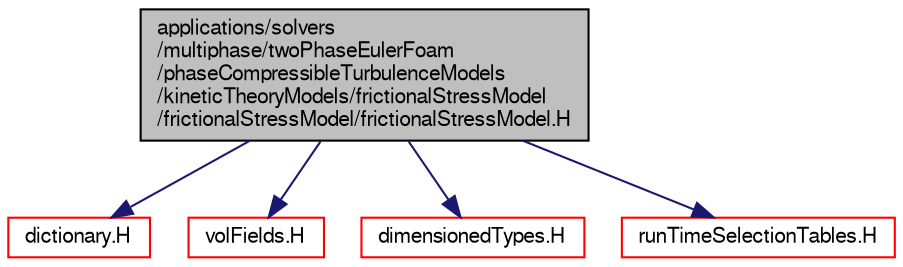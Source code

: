 digraph "applications/solvers/multiphase/twoPhaseEulerFoam/phaseCompressibleTurbulenceModels/kineticTheoryModels/frictionalStressModel/frictionalStressModel/frictionalStressModel.H"
{
  bgcolor="transparent";
  edge [fontname="FreeSans",fontsize="10",labelfontname="FreeSans",labelfontsize="10"];
  node [fontname="FreeSans",fontsize="10",shape=record];
  Node1 [label="applications/solvers\l/multiphase/twoPhaseEulerFoam\l/phaseCompressibleTurbulenceModels\l/kineticTheoryModels/frictionalStressModel\l/frictionalStressModel/frictionalStressModel.H",height=0.2,width=0.4,color="black", fillcolor="grey75", style="filled" fontcolor="black"];
  Node1 -> Node2 [color="midnightblue",fontsize="10",style="solid",fontname="FreeSans"];
  Node2 [label="dictionary.H",height=0.2,width=0.4,color="red",URL="$a07225.html"];
  Node1 -> Node3 [color="midnightblue",fontsize="10",style="solid",fontname="FreeSans"];
  Node3 [label="volFields.H",height=0.2,width=0.4,color="red",URL="$a05178.html"];
  Node1 -> Node4 [color="midnightblue",fontsize="10",style="solid",fontname="FreeSans"];
  Node4 [label="dimensionedTypes.H",height=0.2,width=0.4,color="red",URL="$a07415.html"];
  Node1 -> Node5 [color="midnightblue",fontsize="10",style="solid",fontname="FreeSans"];
  Node5 [label="runTimeSelectionTables.H",height=0.2,width=0.4,color="red",URL="$a07379.html",tooltip="Macros to ease declaration of run-time selection tables. "];
}
